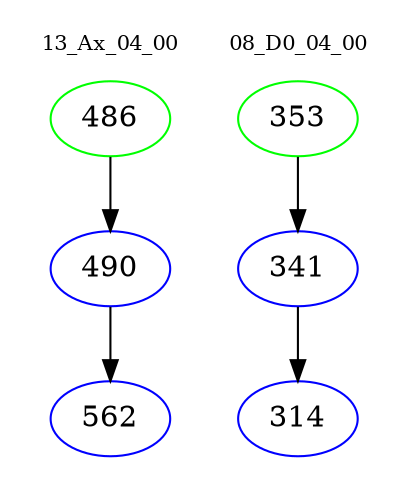 digraph{
subgraph cluster_0 {
color = white
label = "13_Ax_04_00";
fontsize=10;
T0_486 [label="486", color="green"]
T0_486 -> T0_490 [color="black"]
T0_490 [label="490", color="blue"]
T0_490 -> T0_562 [color="black"]
T0_562 [label="562", color="blue"]
}
subgraph cluster_1 {
color = white
label = "08_D0_04_00";
fontsize=10;
T1_353 [label="353", color="green"]
T1_353 -> T1_341 [color="black"]
T1_341 [label="341", color="blue"]
T1_341 -> T1_314 [color="black"]
T1_314 [label="314", color="blue"]
}
}
